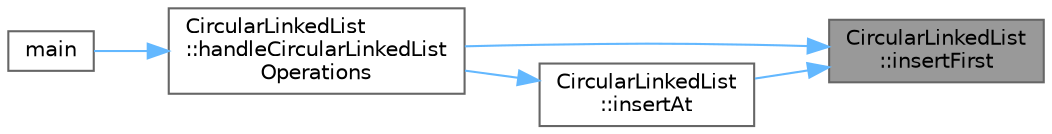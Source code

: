 digraph "CircularLinkedList::insertFirst"
{
 // INTERACTIVE_SVG=YES
 // LATEX_PDF_SIZE
  bgcolor="transparent";
  edge [fontname=Helvetica,fontsize=10,labelfontname=Helvetica,labelfontsize=10];
  node [fontname=Helvetica,fontsize=10,shape=box,height=0.2,width=0.4];
  rankdir="RL";
  Node1 [id="Node000001",label="CircularLinkedList\l::insertFirst",height=0.2,width=0.4,color="gray40", fillcolor="grey60", style="filled", fontcolor="black",tooltip=" "];
  Node1 -> Node2 [id="edge1_Node000001_Node000002",dir="back",color="steelblue1",style="solid",tooltip=" "];
  Node2 [id="Node000002",label="CircularLinkedList\l::handleCircularLinkedList\lOperations",height=0.2,width=0.4,color="grey40", fillcolor="white", style="filled",URL="$class_circular_linked_list.html#a2704c6af741eb007be0de32c69948067",tooltip=" "];
  Node2 -> Node3 [id="edge2_Node000002_Node000003",dir="back",color="steelblue1",style="solid",tooltip=" "];
  Node3 [id="Node000003",label="main",height=0.2,width=0.4,color="grey40", fillcolor="white", style="filled",URL="$easter_8cpp.html#ae66f6b31b5ad750f1fe042a706a4e3d4",tooltip=" "];
  Node1 -> Node4 [id="edge3_Node000001_Node000004",dir="back",color="steelblue1",style="solid",tooltip=" "];
  Node4 [id="Node000004",label="CircularLinkedList\l::insertAt",height=0.2,width=0.4,color="grey40", fillcolor="white", style="filled",URL="$class_circular_linked_list.html#a7d296fcb0106ef30978245d11a904fdf",tooltip=" "];
  Node4 -> Node2 [id="edge4_Node000004_Node000002",dir="back",color="steelblue1",style="solid",tooltip=" "];
}
